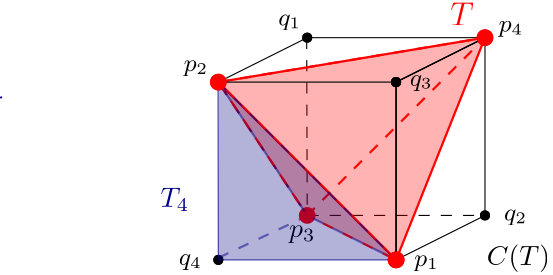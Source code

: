 <?xml version="1.0"?>
<!DOCTYPE ipe SYSTEM "ipe.dtd">
<ipe version="70206" creator="Ipe 7.2.11">
<info created="D:20190723164335" modified="D:20190724123332"/>
<ipestyle name="basic">
<symbol name="arrow/arc(spx)">
<path stroke="sym-stroke" fill="sym-stroke" pen="sym-pen">
0 0 m
-1 0.333 l
-1 -0.333 l
h
</path>
</symbol>
<symbol name="arrow/farc(spx)">
<path stroke="sym-stroke" fill="white" pen="sym-pen">
0 0 m
-1 0.333 l
-1 -0.333 l
h
</path>
</symbol>
<symbol name="arrow/ptarc(spx)">
<path stroke="sym-stroke" fill="sym-stroke" pen="sym-pen">
0 0 m
-1 0.333 l
-0.8 0 l
-1 -0.333 l
h
</path>
</symbol>
<symbol name="arrow/fptarc(spx)">
<path stroke="sym-stroke" fill="white" pen="sym-pen">
0 0 m
-1 0.333 l
-0.8 0 l
-1 -0.333 l
h
</path>
</symbol>
<symbol name="mark/circle(sx)" transformations="translations">
<path fill="sym-stroke">
0.6 0 0 0.6 0 0 e
0.4 0 0 0.4 0 0 e
</path>
</symbol>
<symbol name="mark/disk(sx)" transformations="translations">
<path fill="sym-stroke">
0.6 0 0 0.6 0 0 e
</path>
</symbol>
<symbol name="mark/fdisk(sfx)" transformations="translations">
<group>
<path fill="sym-fill">
0.5 0 0 0.5 0 0 e
</path>
<path fill="sym-stroke" fillrule="eofill">
0.6 0 0 0.6 0 0 e
0.4 0 0 0.4 0 0 e
</path>
</group>
</symbol>
<symbol name="mark/box(sx)" transformations="translations">
<path fill="sym-stroke" fillrule="eofill">
-0.6 -0.6 m
0.6 -0.6 l
0.6 0.6 l
-0.6 0.6 l
h
-0.4 -0.4 m
0.4 -0.4 l
0.4 0.4 l
-0.4 0.4 l
h
</path>
</symbol>
<symbol name="mark/square(sx)" transformations="translations">
<path fill="sym-stroke">
-0.6 -0.6 m
0.6 -0.6 l
0.6 0.6 l
-0.6 0.6 l
h
</path>
</symbol>
<symbol name="mark/fsquare(sfx)" transformations="translations">
<group>
<path fill="sym-fill">
-0.5 -0.5 m
0.5 -0.5 l
0.5 0.5 l
-0.5 0.5 l
h
</path>
<path fill="sym-stroke" fillrule="eofill">
-0.6 -0.6 m
0.6 -0.6 l
0.6 0.6 l
-0.6 0.6 l
h
-0.4 -0.4 m
0.4 -0.4 l
0.4 0.4 l
-0.4 0.4 l
h
</path>
</group>
</symbol>
<symbol name="mark/cross(sx)" transformations="translations">
<group>
<path fill="sym-stroke">
-0.43 -0.57 m
0.57 0.43 l
0.43 0.57 l
-0.57 -0.43 l
h
</path>
<path fill="sym-stroke">
-0.43 0.57 m
0.57 -0.43 l
0.43 -0.57 l
-0.57 0.43 l
h
</path>
</group>
</symbol>
<symbol name="arrow/fnormal(spx)">
<path stroke="sym-stroke" fill="white" pen="sym-pen">
0 0 m
-1 0.333 l
-1 -0.333 l
h
</path>
</symbol>
<symbol name="arrow/pointed(spx)">
<path stroke="sym-stroke" fill="sym-stroke" pen="sym-pen">
0 0 m
-1 0.333 l
-0.8 0 l
-1 -0.333 l
h
</path>
</symbol>
<symbol name="arrow/fpointed(spx)">
<path stroke="sym-stroke" fill="white" pen="sym-pen">
0 0 m
-1 0.333 l
-0.8 0 l
-1 -0.333 l
h
</path>
</symbol>
<symbol name="arrow/linear(spx)">
<path stroke="sym-stroke" pen="sym-pen">
-1 0.333 m
0 0 l
-1 -0.333 l
</path>
</symbol>
<symbol name="arrow/fdouble(spx)">
<path stroke="sym-stroke" fill="white" pen="sym-pen">
0 0 m
-1 0.333 l
-1 -0.333 l
h
-1 0 m
-2 0.333 l
-2 -0.333 l
h
</path>
</symbol>
<symbol name="arrow/double(spx)">
<path stroke="sym-stroke" fill="sym-stroke" pen="sym-pen">
0 0 m
-1 0.333 l
-1 -0.333 l
h
-1 0 m
-2 0.333 l
-2 -0.333 l
h
</path>
</symbol>
<pen name="heavier" value="0.8"/>
<pen name="fat" value="1.2"/>
<pen name="ultrafat" value="2"/>
<symbolsize name="large" value="5"/>
<symbolsize name="small" value="2"/>
<symbolsize name="tiny" value="1.1"/>
<arrowsize name="large" value="10"/>
<arrowsize name="small" value="5"/>
<arrowsize name="tiny" value="3"/>
<color name="red" value="1 0 0"/>
<color name="green" value="0 1 0"/>
<color name="blue" value="0 0 1"/>
<color name="yellow" value="1 1 0"/>
<color name="orange" value="1 0.647 0"/>
<color name="gold" value="1 0.843 0"/>
<color name="purple" value="0.627 0.125 0.941"/>
<color name="gray" value="0.745"/>
<color name="brown" value="0.647 0.165 0.165"/>
<color name="navy" value="0 0 0.502"/>
<color name="pink" value="1 0.753 0.796"/>
<color name="seagreen" value="0.18 0.545 0.341"/>
<color name="turquoise" value="0.251 0.878 0.816"/>
<color name="violet" value="0.933 0.51 0.933"/>
<color name="darkblue" value="0 0 0.545"/>
<color name="darkcyan" value="0 0.545 0.545"/>
<color name="darkgray" value="0.663"/>
<color name="darkgreen" value="0 0.392 0"/>
<color name="darkmagenta" value="0.545 0 0.545"/>
<color name="darkorange" value="1 0.549 0"/>
<color name="darkred" value="0.545 0 0"/>
<color name="lightblue" value="0.678 0.847 0.902"/>
<color name="lightcyan" value="0.878 1 1"/>
<color name="lightgray" value="0.827"/>
<color name="lightgreen" value="0.565 0.933 0.565"/>
<color name="lightyellow" value="1 1 0.878"/>
<dashstyle name="dashed" value="[4] 0"/>
<dashstyle name="dotted" value="[1 3] 0"/>
<dashstyle name="dash dotted" value="[4 2 1 2] 0"/>
<dashstyle name="dash dot dotted" value="[4 2 1 2 1 2] 0"/>
<textsize name="large" value="\large"/>
<textsize name="Large" value="\Large"/>
<textsize name="LARGE" value="\LARGE"/>
<textsize name="huge" value="\huge"/>
<textsize name="Huge" value="\Huge"/>
<textsize name="small" value="\small"/>
<textsize name="footnote" value="\footnotesize"/>
<textsize name="tiny" value="\tiny"/>
<textstyle name="center" begin="\begin{center}" end="\end{center}"/>
<textstyle name="itemize" begin="\begin{itemize}" end="\end{itemize}"/>
<textstyle name="item" begin="\begin{itemize}\item{}" end="\end{itemize}"/>
<gridsize name="4 pts" value="4"/>
<gridsize name="8 pts (~3 mm)" value="8"/>
<gridsize name="16 pts (~6 mm)" value="16"/>
<gridsize name="32 pts (~12 mm)" value="32"/>
<gridsize name="10 pts (~3.5 mm)" value="10"/>
<gridsize name="20 pts (~7 mm)" value="20"/>
<gridsize name="14 pts (~5 mm)" value="14"/>
<gridsize name="28 pts (~10 mm)" value="28"/>
<gridsize name="56 pts (~20 mm)" value="56"/>
<anglesize name="90 deg" value="90"/>
<anglesize name="60 deg" value="60"/>
<anglesize name="45 deg" value="45"/>
<anglesize name="30 deg" value="30"/>
<anglesize name="22.5 deg" value="22.5"/>
<opacity name="10%" value="0.1"/>
<opacity name="30%" value="0.3"/>
<opacity name="50%" value="0.5"/>
<opacity name="75%" value="0.75"/>
<tiling name="falling" angle="-60" step="4" width="1"/>
<tiling name="rising" angle="30" step="4" width="1"/>
</ipestyle>
<page>
<layer name="alpha"/>
<view layers="alpha" active="alpha"/>
<path layer="alpha" stroke="black">
192 768 m
224 784 l
224 784 l
224 784 l
</path>
<path stroke="black">
256 704 m
288 720 l
288 720 l
</path>
<use name="mark/disk(sx)" pos="192 768" size="normal" stroke="red"/>
<use name="mark/disk(sx)" pos="224 784" size="normal" stroke="black"/>
<use name="mark/disk(sx)" pos="256 768" size="normal" stroke="black"/>
<use name="mark/disk(sx)" pos="288 720" size="normal" stroke="black"/>
<use name="mark/disk(sx)" pos="256 704" size="normal" stroke="red"/>
<use name="mark/disk(sx)" pos="192 704" size="normal" stroke="black"/>
<path stroke="black" fill="white">
256 768 m
256 704 l
256 704 l
256 704 l
</path>
<use name="mark/disk(sx)" pos="256 704" size="normal" stroke="red"/>
<use name="mark/disk(sx)" pos="256 704" size="normal" stroke="red"/>
<use name="mark/disk(sx)" pos="256 704" size="large" stroke="red"/>
<use name="mark/disk(sx)" pos="192 768" size="large" stroke="red"/>
<use name="mark/disk(sx)" pos="224 784" size="normal" stroke="black"/>
<use name="mark/disk(sx)" pos="256 768" size="normal" stroke="black"/>
<use name="mark/disk(sx)" pos="288 720" size="normal" stroke="black"/>
<use name="mark/disk(sx)" pos="192 704" size="normal" stroke="black"/>
<text matrix="1 0 0 1 6.5609 -2.29632" transformations="translations" pos="256 704" stroke="black" type="label" width="8.777" height="3.864" depth="1.74" valign="baseline" size="small" style="math">p_1</text>
<text matrix="1 0 0 1 -12.4657 3.93654" transformations="translations" pos="192 768" stroke="black" type="label" width="8.777" height="3.864" depth="1.74" valign="baseline" size="small" style="math">p_2</text>
<text matrix="1 0 0 1 -6.5609 -7.87308" transformations="translations" pos="224 720" stroke="black" type="label" width="9.482" height="4.297" depth="1.93" valign="baseline" style="math">p_3</text>
<text matrix="1 0 0 1 -2.29632 0" transformations="translations" pos="215.828 788.389" stroke="black" type="label" width="8.269" height="3.864" depth="1.74" valign="baseline" size="small" style="math">q_1</text>
<text transformations="translations" pos="294.887 718.187" stroke="black" type="label" width="8.269" height="3.864" depth="1.74" valign="baseline" size="small" style="math">q_2</text>
<text matrix="1 0 0 1 -4.59263 -1.64023" transformations="translations" pos="182.368 703.753" stroke="black" type="label" width="8.269" height="3.864" depth="1.74" valign="baseline" size="small" style="math">q_4</text>
<path stroke="darkblue" pen="heavier" cap="1">
113.806 762.473 m
113.806 762.473 l
</path>
<path stroke="black" dash="dashed">
223.811 783.905 m
224 720 l
288 720 l
288 720 l
</path>
<path stroke="darkblue" dash="dashed" pen="heavier" opacity="50%">
192 704.737 m
224.358 720 l
224 720.155 l
</path>
<path stroke="black">
224 784 m
288 784 l
288 720 l
288 720 l
</path>
<path stroke="black">
256 768 m
288 784 l
288 784 l
</path>
<path stroke="black" fill="red" opacity="30%">
192 768 m
256 704 l
288 784 l
192 768 l
192 768 l
h
</path>
<path fill="red" opacity="30%">
192 768 m
256 704 l
224 720 l
192 768 l
192 768 l
h
</path>
<path stroke="red" pen="heavier">
192 768 m
256 704 l
288 784 l
h
</path>
<path stroke="red" cap="1">
192 768 m
192 768 l
h
</path>
<path stroke="red" dash="dashed" pen="heavier">
192 768 m
224 720 l
256 704 l
h
</path>
<path stroke="red" dash="dashed" pen="heavier">
192 768 m
288 784 l
224 720 l
192 768 l
192 768 l
h
</path>
<use name="mark/disk(sx)" pos="224 720" size="large" stroke="red"/>
<use name="mark/disk(sx)" pos="288 784" size="large" stroke="red"/>
<text matrix="1 0 0 1 -3.28045 -0.328045" transformations="translations" pos="296.199 786.421" stroke="black" type="label" width="8.777" height="3.864" depth="1.74" valign="baseline" size="small" style="math">p_4</text>
<path fill="navy" opacity="30%">
192 768 m
256 704 l
192 704 l
192 768 l
192 768 l
h
</path>
<path stroke="darkblue" dash="dashed" pen="heavier" opacity="50%">
192 768 m
256 704 l
224 720 l
192 768 l
192 768 l
h
</path>
<use name="mark/disk(sx)" pos="256 704" size="large" stroke="red"/>
<text matrix="1 0 0 1 -8.52917 -7.21699" transformations="translations" pos="179.743 730.325" stroke="darkblue" type="label" width="10.291" height="6.812" depth="1.49" valign="baseline" style="math">T_4</text>
<text matrix="1 0 0 1 0 -4.92068" transformations="translations" pos="275.533 793.31" stroke="red" type="label" width="8.487" height="8.169" depth="0" valign="baseline" size="large" style="math">T</text>
<text matrix="1 0 0 1 -0.328045 -4.26459" transformations="translations" pos="288.982 706.378" stroke="black" type="label" width="22.787" height="7.473" depth="2.49" valign="baseline" style="math">C(T)</text>
<path stroke="darkblue" opacity="75%">
191.896 767.812 m
192 704 l
256 704 l
240 704 l
</path>
<path stroke="black">
192 768 m
256 768 l
256 768 l
</path>
<path stroke="black">
256 768 m
256 704 l
</path>
<path stroke="black">
256 768 m
288 784 l
288 784 l
</path>
<use name="mark/disk(sx)" pos="256 768" size="normal" stroke="black"/>
<use name="mark/disk(sx)" pos="256 768" size="normal" stroke="black"/>
<use name="mark/disk(sx)" pos="256 768" size="normal" stroke="black"/>
<path stroke="black">
256 704 m
256 768 l
288 784 l
288 784 l
</path>
<use name="mark/disk(sx)" pos="192 768" size="large" stroke="red"/>
<use name="mark/disk(sx)" pos="256 704" size="large" stroke="red"/>
<use name="mark/disk(sx)" pos="288 784" size="large" stroke="red"/>
<text matrix="1 0 0 1 -2.61653 -2.2034" transformations="translations" pos="263.506 768.776" stroke="black" type="label" width="8.269" height="3.864" depth="1.74" valign="baseline" size="small" style="math">q_3</text>
</page>
</ipe>
